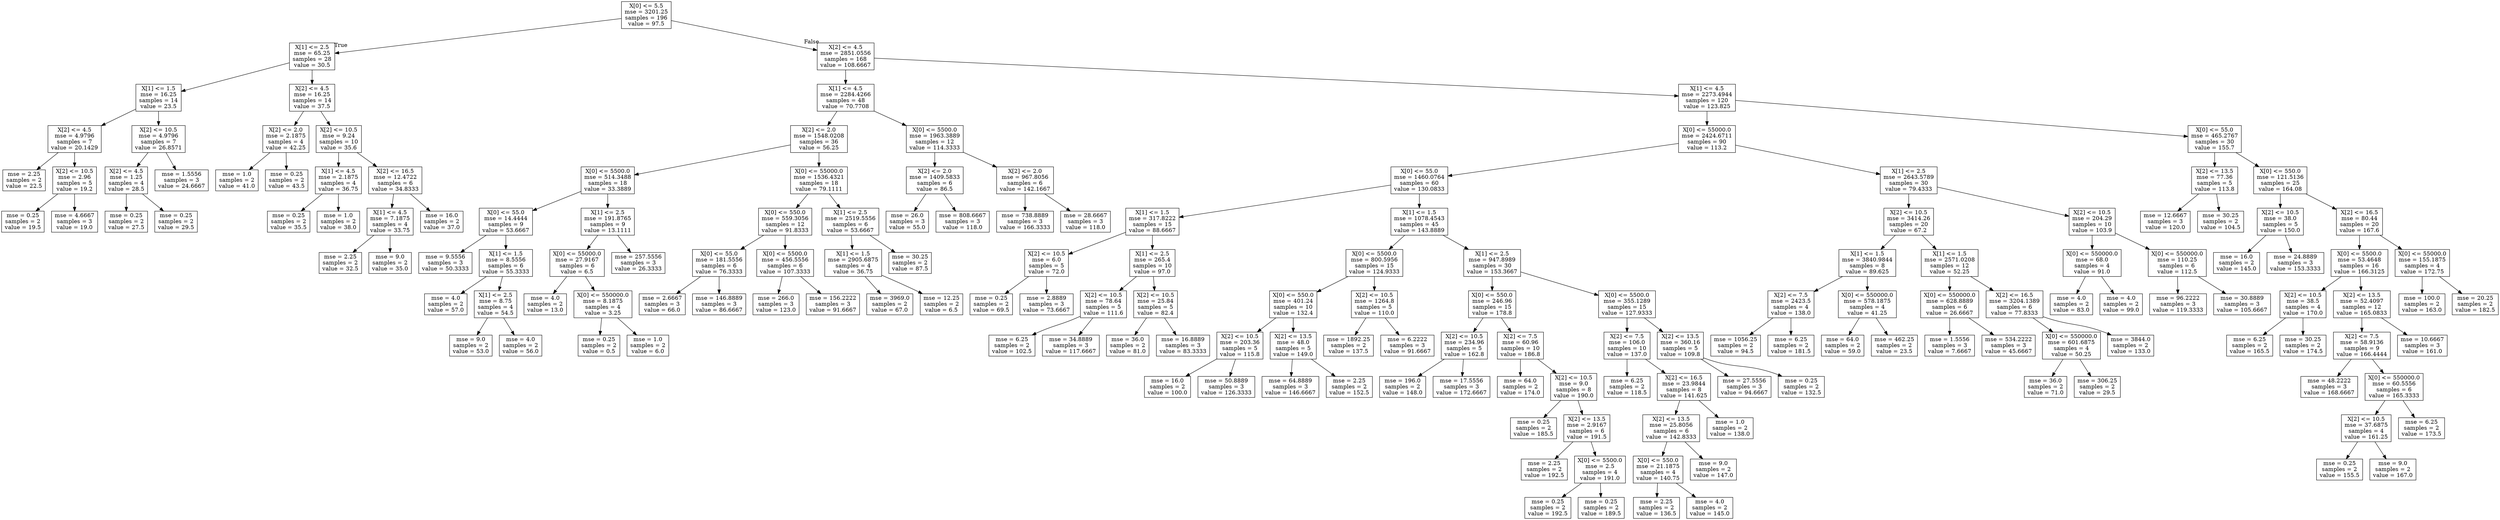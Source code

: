 digraph Tree {
node [shape=box] ;
0 [label="X[0] <= 5.5\nmse = 3201.25\nsamples = 196\nvalue = 97.5"] ;
1 [label="X[1] <= 2.5\nmse = 65.25\nsamples = 28\nvalue = 30.5"] ;
0 -> 1 [labeldistance=2.5, labelangle=45, headlabel="True"] ;
2 [label="X[1] <= 1.5\nmse = 16.25\nsamples = 14\nvalue = 23.5"] ;
1 -> 2 ;
3 [label="X[2] <= 4.5\nmse = 4.9796\nsamples = 7\nvalue = 20.1429"] ;
2 -> 3 ;
4 [label="mse = 2.25\nsamples = 2\nvalue = 22.5"] ;
3 -> 4 ;
5 [label="X[2] <= 10.5\nmse = 2.96\nsamples = 5\nvalue = 19.2"] ;
3 -> 5 ;
6 [label="mse = 0.25\nsamples = 2\nvalue = 19.5"] ;
5 -> 6 ;
7 [label="mse = 4.6667\nsamples = 3\nvalue = 19.0"] ;
5 -> 7 ;
8 [label="X[2] <= 10.5\nmse = 4.9796\nsamples = 7\nvalue = 26.8571"] ;
2 -> 8 ;
9 [label="X[2] <= 4.5\nmse = 1.25\nsamples = 4\nvalue = 28.5"] ;
8 -> 9 ;
10 [label="mse = 0.25\nsamples = 2\nvalue = 27.5"] ;
9 -> 10 ;
11 [label="mse = 0.25\nsamples = 2\nvalue = 29.5"] ;
9 -> 11 ;
12 [label="mse = 1.5556\nsamples = 3\nvalue = 24.6667"] ;
8 -> 12 ;
13 [label="X[2] <= 4.5\nmse = 16.25\nsamples = 14\nvalue = 37.5"] ;
1 -> 13 ;
14 [label="X[2] <= 2.0\nmse = 2.1875\nsamples = 4\nvalue = 42.25"] ;
13 -> 14 ;
15 [label="mse = 1.0\nsamples = 2\nvalue = 41.0"] ;
14 -> 15 ;
16 [label="mse = 0.25\nsamples = 2\nvalue = 43.5"] ;
14 -> 16 ;
17 [label="X[2] <= 10.5\nmse = 9.24\nsamples = 10\nvalue = 35.6"] ;
13 -> 17 ;
18 [label="X[1] <= 4.5\nmse = 2.1875\nsamples = 4\nvalue = 36.75"] ;
17 -> 18 ;
19 [label="mse = 0.25\nsamples = 2\nvalue = 35.5"] ;
18 -> 19 ;
20 [label="mse = 1.0\nsamples = 2\nvalue = 38.0"] ;
18 -> 20 ;
21 [label="X[2] <= 16.5\nmse = 12.4722\nsamples = 6\nvalue = 34.8333"] ;
17 -> 21 ;
22 [label="X[1] <= 4.5\nmse = 7.1875\nsamples = 4\nvalue = 33.75"] ;
21 -> 22 ;
23 [label="mse = 2.25\nsamples = 2\nvalue = 32.5"] ;
22 -> 23 ;
24 [label="mse = 9.0\nsamples = 2\nvalue = 35.0"] ;
22 -> 24 ;
25 [label="mse = 16.0\nsamples = 2\nvalue = 37.0"] ;
21 -> 25 ;
26 [label="X[2] <= 4.5\nmse = 2851.0556\nsamples = 168\nvalue = 108.6667"] ;
0 -> 26 [labeldistance=2.5, labelangle=-45, headlabel="False"] ;
27 [label="X[1] <= 4.5\nmse = 2284.4266\nsamples = 48\nvalue = 70.7708"] ;
26 -> 27 ;
28 [label="X[2] <= 2.0\nmse = 1548.0208\nsamples = 36\nvalue = 56.25"] ;
27 -> 28 ;
29 [label="X[0] <= 5500.0\nmse = 514.3488\nsamples = 18\nvalue = 33.3889"] ;
28 -> 29 ;
30 [label="X[0] <= 55.0\nmse = 14.4444\nsamples = 9\nvalue = 53.6667"] ;
29 -> 30 ;
31 [label="mse = 9.5556\nsamples = 3\nvalue = 50.3333"] ;
30 -> 31 ;
32 [label="X[1] <= 1.5\nmse = 8.5556\nsamples = 6\nvalue = 55.3333"] ;
30 -> 32 ;
33 [label="mse = 4.0\nsamples = 2\nvalue = 57.0"] ;
32 -> 33 ;
34 [label="X[1] <= 2.5\nmse = 8.75\nsamples = 4\nvalue = 54.5"] ;
32 -> 34 ;
35 [label="mse = 9.0\nsamples = 2\nvalue = 53.0"] ;
34 -> 35 ;
36 [label="mse = 4.0\nsamples = 2\nvalue = 56.0"] ;
34 -> 36 ;
37 [label="X[1] <= 2.5\nmse = 191.8765\nsamples = 9\nvalue = 13.1111"] ;
29 -> 37 ;
38 [label="X[0] <= 55000.0\nmse = 27.9167\nsamples = 6\nvalue = 6.5"] ;
37 -> 38 ;
39 [label="mse = 4.0\nsamples = 2\nvalue = 13.0"] ;
38 -> 39 ;
40 [label="X[0] <= 550000.0\nmse = 8.1875\nsamples = 4\nvalue = 3.25"] ;
38 -> 40 ;
41 [label="mse = 0.25\nsamples = 2\nvalue = 0.5"] ;
40 -> 41 ;
42 [label="mse = 1.0\nsamples = 2\nvalue = 6.0"] ;
40 -> 42 ;
43 [label="mse = 257.5556\nsamples = 3\nvalue = 26.3333"] ;
37 -> 43 ;
44 [label="X[0] <= 55000.0\nmse = 1536.4321\nsamples = 18\nvalue = 79.1111"] ;
28 -> 44 ;
45 [label="X[0] <= 550.0\nmse = 559.3056\nsamples = 12\nvalue = 91.8333"] ;
44 -> 45 ;
46 [label="X[0] <= 55.0\nmse = 181.5556\nsamples = 6\nvalue = 76.3333"] ;
45 -> 46 ;
47 [label="mse = 2.6667\nsamples = 3\nvalue = 66.0"] ;
46 -> 47 ;
48 [label="mse = 146.8889\nsamples = 3\nvalue = 86.6667"] ;
46 -> 48 ;
49 [label="X[0] <= 5500.0\nmse = 456.5556\nsamples = 6\nvalue = 107.3333"] ;
45 -> 49 ;
50 [label="mse = 266.0\nsamples = 3\nvalue = 123.0"] ;
49 -> 50 ;
51 [label="mse = 156.2222\nsamples = 3\nvalue = 91.6667"] ;
49 -> 51 ;
52 [label="X[1] <= 2.5\nmse = 2519.5556\nsamples = 6\nvalue = 53.6667"] ;
44 -> 52 ;
53 [label="X[1] <= 1.5\nmse = 2905.6875\nsamples = 4\nvalue = 36.75"] ;
52 -> 53 ;
54 [label="mse = 3969.0\nsamples = 2\nvalue = 67.0"] ;
53 -> 54 ;
55 [label="mse = 12.25\nsamples = 2\nvalue = 6.5"] ;
53 -> 55 ;
56 [label="mse = 30.25\nsamples = 2\nvalue = 87.5"] ;
52 -> 56 ;
57 [label="X[0] <= 5500.0\nmse = 1963.3889\nsamples = 12\nvalue = 114.3333"] ;
27 -> 57 ;
58 [label="X[2] <= 2.0\nmse = 1409.5833\nsamples = 6\nvalue = 86.5"] ;
57 -> 58 ;
59 [label="mse = 26.0\nsamples = 3\nvalue = 55.0"] ;
58 -> 59 ;
60 [label="mse = 808.6667\nsamples = 3\nvalue = 118.0"] ;
58 -> 60 ;
61 [label="X[2] <= 2.0\nmse = 967.8056\nsamples = 6\nvalue = 142.1667"] ;
57 -> 61 ;
62 [label="mse = 738.8889\nsamples = 3\nvalue = 166.3333"] ;
61 -> 62 ;
63 [label="mse = 28.6667\nsamples = 3\nvalue = 118.0"] ;
61 -> 63 ;
64 [label="X[1] <= 4.5\nmse = 2273.4944\nsamples = 120\nvalue = 123.825"] ;
26 -> 64 ;
65 [label="X[0] <= 55000.0\nmse = 2424.6711\nsamples = 90\nvalue = 113.2"] ;
64 -> 65 ;
66 [label="X[0] <= 55.0\nmse = 1460.0764\nsamples = 60\nvalue = 130.0833"] ;
65 -> 66 ;
67 [label="X[1] <= 1.5\nmse = 317.8222\nsamples = 15\nvalue = 88.6667"] ;
66 -> 67 ;
68 [label="X[2] <= 10.5\nmse = 6.0\nsamples = 5\nvalue = 72.0"] ;
67 -> 68 ;
69 [label="mse = 0.25\nsamples = 2\nvalue = 69.5"] ;
68 -> 69 ;
70 [label="mse = 2.8889\nsamples = 3\nvalue = 73.6667"] ;
68 -> 70 ;
71 [label="X[1] <= 2.5\nmse = 265.4\nsamples = 10\nvalue = 97.0"] ;
67 -> 71 ;
72 [label="X[2] <= 10.5\nmse = 78.64\nsamples = 5\nvalue = 111.6"] ;
71 -> 72 ;
73 [label="mse = 6.25\nsamples = 2\nvalue = 102.5"] ;
72 -> 73 ;
74 [label="mse = 34.8889\nsamples = 3\nvalue = 117.6667"] ;
72 -> 74 ;
75 [label="X[2] <= 10.5\nmse = 25.84\nsamples = 5\nvalue = 82.4"] ;
71 -> 75 ;
76 [label="mse = 36.0\nsamples = 2\nvalue = 81.0"] ;
75 -> 76 ;
77 [label="mse = 16.8889\nsamples = 3\nvalue = 83.3333"] ;
75 -> 77 ;
78 [label="X[1] <= 1.5\nmse = 1078.4543\nsamples = 45\nvalue = 143.8889"] ;
66 -> 78 ;
79 [label="X[0] <= 5500.0\nmse = 800.5956\nsamples = 15\nvalue = 124.9333"] ;
78 -> 79 ;
80 [label="X[0] <= 550.0\nmse = 401.24\nsamples = 10\nvalue = 132.4"] ;
79 -> 80 ;
81 [label="X[2] <= 10.5\nmse = 203.36\nsamples = 5\nvalue = 115.8"] ;
80 -> 81 ;
82 [label="mse = 16.0\nsamples = 2\nvalue = 100.0"] ;
81 -> 82 ;
83 [label="mse = 50.8889\nsamples = 3\nvalue = 126.3333"] ;
81 -> 83 ;
84 [label="X[2] <= 13.5\nmse = 48.0\nsamples = 5\nvalue = 149.0"] ;
80 -> 84 ;
85 [label="mse = 64.8889\nsamples = 3\nvalue = 146.6667"] ;
84 -> 85 ;
86 [label="mse = 2.25\nsamples = 2\nvalue = 152.5"] ;
84 -> 86 ;
87 [label="X[2] <= 10.5\nmse = 1264.8\nsamples = 5\nvalue = 110.0"] ;
79 -> 87 ;
88 [label="mse = 1892.25\nsamples = 2\nvalue = 137.5"] ;
87 -> 88 ;
89 [label="mse = 6.2222\nsamples = 3\nvalue = 91.6667"] ;
87 -> 89 ;
90 [label="X[1] <= 2.5\nmse = 947.8989\nsamples = 30\nvalue = 153.3667"] ;
78 -> 90 ;
91 [label="X[0] <= 550.0\nmse = 246.96\nsamples = 15\nvalue = 178.8"] ;
90 -> 91 ;
92 [label="X[2] <= 10.5\nmse = 234.96\nsamples = 5\nvalue = 162.8"] ;
91 -> 92 ;
93 [label="mse = 196.0\nsamples = 2\nvalue = 148.0"] ;
92 -> 93 ;
94 [label="mse = 17.5556\nsamples = 3\nvalue = 172.6667"] ;
92 -> 94 ;
95 [label="X[2] <= 7.5\nmse = 60.96\nsamples = 10\nvalue = 186.8"] ;
91 -> 95 ;
96 [label="mse = 64.0\nsamples = 2\nvalue = 174.0"] ;
95 -> 96 ;
97 [label="X[2] <= 10.5\nmse = 9.0\nsamples = 8\nvalue = 190.0"] ;
95 -> 97 ;
98 [label="mse = 0.25\nsamples = 2\nvalue = 185.5"] ;
97 -> 98 ;
99 [label="X[2] <= 13.5\nmse = 2.9167\nsamples = 6\nvalue = 191.5"] ;
97 -> 99 ;
100 [label="mse = 2.25\nsamples = 2\nvalue = 192.5"] ;
99 -> 100 ;
101 [label="X[0] <= 5500.0\nmse = 2.5\nsamples = 4\nvalue = 191.0"] ;
99 -> 101 ;
102 [label="mse = 0.25\nsamples = 2\nvalue = 192.5"] ;
101 -> 102 ;
103 [label="mse = 0.25\nsamples = 2\nvalue = 189.5"] ;
101 -> 103 ;
104 [label="X[0] <= 5500.0\nmse = 355.1289\nsamples = 15\nvalue = 127.9333"] ;
90 -> 104 ;
105 [label="X[2] <= 7.5\nmse = 106.0\nsamples = 10\nvalue = 137.0"] ;
104 -> 105 ;
106 [label="mse = 6.25\nsamples = 2\nvalue = 118.5"] ;
105 -> 106 ;
107 [label="X[2] <= 16.5\nmse = 23.9844\nsamples = 8\nvalue = 141.625"] ;
105 -> 107 ;
108 [label="X[2] <= 13.5\nmse = 25.8056\nsamples = 6\nvalue = 142.8333"] ;
107 -> 108 ;
109 [label="X[0] <= 550.0\nmse = 21.1875\nsamples = 4\nvalue = 140.75"] ;
108 -> 109 ;
110 [label="mse = 2.25\nsamples = 2\nvalue = 136.5"] ;
109 -> 110 ;
111 [label="mse = 4.0\nsamples = 2\nvalue = 145.0"] ;
109 -> 111 ;
112 [label="mse = 9.0\nsamples = 2\nvalue = 147.0"] ;
108 -> 112 ;
113 [label="mse = 1.0\nsamples = 2\nvalue = 138.0"] ;
107 -> 113 ;
114 [label="X[2] <= 13.5\nmse = 360.16\nsamples = 5\nvalue = 109.8"] ;
104 -> 114 ;
115 [label="mse = 27.5556\nsamples = 3\nvalue = 94.6667"] ;
114 -> 115 ;
116 [label="mse = 0.25\nsamples = 2\nvalue = 132.5"] ;
114 -> 116 ;
117 [label="X[1] <= 2.5\nmse = 2643.5789\nsamples = 30\nvalue = 79.4333"] ;
65 -> 117 ;
118 [label="X[2] <= 10.5\nmse = 3414.26\nsamples = 20\nvalue = 67.2"] ;
117 -> 118 ;
119 [label="X[1] <= 1.5\nmse = 3840.9844\nsamples = 8\nvalue = 89.625"] ;
118 -> 119 ;
120 [label="X[2] <= 7.5\nmse = 2423.5\nsamples = 4\nvalue = 138.0"] ;
119 -> 120 ;
121 [label="mse = 1056.25\nsamples = 2\nvalue = 94.5"] ;
120 -> 121 ;
122 [label="mse = 6.25\nsamples = 2\nvalue = 181.5"] ;
120 -> 122 ;
123 [label="X[0] <= 550000.0\nmse = 578.1875\nsamples = 4\nvalue = 41.25"] ;
119 -> 123 ;
124 [label="mse = 64.0\nsamples = 2\nvalue = 59.0"] ;
123 -> 124 ;
125 [label="mse = 462.25\nsamples = 2\nvalue = 23.5"] ;
123 -> 125 ;
126 [label="X[1] <= 1.5\nmse = 2571.0208\nsamples = 12\nvalue = 52.25"] ;
118 -> 126 ;
127 [label="X[0] <= 550000.0\nmse = 628.8889\nsamples = 6\nvalue = 26.6667"] ;
126 -> 127 ;
128 [label="mse = 1.5556\nsamples = 3\nvalue = 7.6667"] ;
127 -> 128 ;
129 [label="mse = 534.2222\nsamples = 3\nvalue = 45.6667"] ;
127 -> 129 ;
130 [label="X[2] <= 16.5\nmse = 3204.1389\nsamples = 6\nvalue = 77.8333"] ;
126 -> 130 ;
131 [label="X[0] <= 550000.0\nmse = 601.6875\nsamples = 4\nvalue = 50.25"] ;
130 -> 131 ;
132 [label="mse = 36.0\nsamples = 2\nvalue = 71.0"] ;
131 -> 132 ;
133 [label="mse = 306.25\nsamples = 2\nvalue = 29.5"] ;
131 -> 133 ;
134 [label="mse = 3844.0\nsamples = 2\nvalue = 133.0"] ;
130 -> 134 ;
135 [label="X[2] <= 10.5\nmse = 204.29\nsamples = 10\nvalue = 103.9"] ;
117 -> 135 ;
136 [label="X[0] <= 550000.0\nmse = 68.0\nsamples = 4\nvalue = 91.0"] ;
135 -> 136 ;
137 [label="mse = 4.0\nsamples = 2\nvalue = 83.0"] ;
136 -> 137 ;
138 [label="mse = 4.0\nsamples = 2\nvalue = 99.0"] ;
136 -> 138 ;
139 [label="X[0] <= 550000.0\nmse = 110.25\nsamples = 6\nvalue = 112.5"] ;
135 -> 139 ;
140 [label="mse = 96.2222\nsamples = 3\nvalue = 119.3333"] ;
139 -> 140 ;
141 [label="mse = 30.8889\nsamples = 3\nvalue = 105.6667"] ;
139 -> 141 ;
142 [label="X[0] <= 55.0\nmse = 465.2767\nsamples = 30\nvalue = 155.7"] ;
64 -> 142 ;
143 [label="X[2] <= 13.5\nmse = 77.36\nsamples = 5\nvalue = 113.8"] ;
142 -> 143 ;
144 [label="mse = 12.6667\nsamples = 3\nvalue = 120.0"] ;
143 -> 144 ;
145 [label="mse = 30.25\nsamples = 2\nvalue = 104.5"] ;
143 -> 145 ;
146 [label="X[0] <= 550.0\nmse = 121.5136\nsamples = 25\nvalue = 164.08"] ;
142 -> 146 ;
147 [label="X[2] <= 10.5\nmse = 38.0\nsamples = 5\nvalue = 150.0"] ;
146 -> 147 ;
148 [label="mse = 16.0\nsamples = 2\nvalue = 145.0"] ;
147 -> 148 ;
149 [label="mse = 24.8889\nsamples = 3\nvalue = 153.3333"] ;
147 -> 149 ;
150 [label="X[2] <= 16.5\nmse = 80.44\nsamples = 20\nvalue = 167.6"] ;
146 -> 150 ;
151 [label="X[0] <= 5500.0\nmse = 53.4648\nsamples = 16\nvalue = 166.3125"] ;
150 -> 151 ;
152 [label="X[2] <= 10.5\nmse = 38.5\nsamples = 4\nvalue = 170.0"] ;
151 -> 152 ;
153 [label="mse = 6.25\nsamples = 2\nvalue = 165.5"] ;
152 -> 153 ;
154 [label="mse = 30.25\nsamples = 2\nvalue = 174.5"] ;
152 -> 154 ;
155 [label="X[2] <= 13.5\nmse = 52.4097\nsamples = 12\nvalue = 165.0833"] ;
151 -> 155 ;
156 [label="X[2] <= 7.5\nmse = 58.9136\nsamples = 9\nvalue = 166.4444"] ;
155 -> 156 ;
157 [label="mse = 48.2222\nsamples = 3\nvalue = 168.6667"] ;
156 -> 157 ;
158 [label="X[0] <= 550000.0\nmse = 60.5556\nsamples = 6\nvalue = 165.3333"] ;
156 -> 158 ;
159 [label="X[2] <= 10.5\nmse = 37.6875\nsamples = 4\nvalue = 161.25"] ;
158 -> 159 ;
160 [label="mse = 0.25\nsamples = 2\nvalue = 155.5"] ;
159 -> 160 ;
161 [label="mse = 9.0\nsamples = 2\nvalue = 167.0"] ;
159 -> 161 ;
162 [label="mse = 6.25\nsamples = 2\nvalue = 173.5"] ;
158 -> 162 ;
163 [label="mse = 10.6667\nsamples = 3\nvalue = 161.0"] ;
155 -> 163 ;
164 [label="X[0] <= 55000.0\nmse = 155.1875\nsamples = 4\nvalue = 172.75"] ;
150 -> 164 ;
165 [label="mse = 100.0\nsamples = 2\nvalue = 163.0"] ;
164 -> 165 ;
166 [label="mse = 20.25\nsamples = 2\nvalue = 182.5"] ;
164 -> 166 ;
}